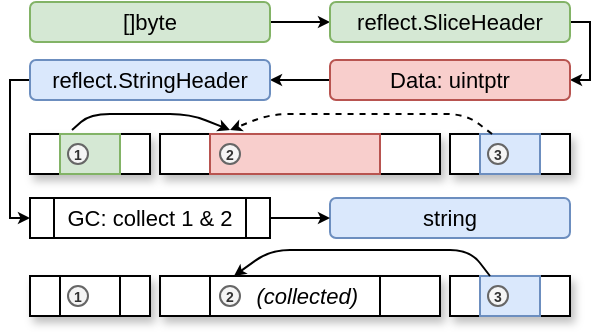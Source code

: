 <mxfile version="13.4.9" type="device"><diagram id="tb5KP4NGmX6y_B8UpuIi" name="Page-1"><mxGraphModel dx="723" dy="414" grid="1" gridSize="10" guides="1" tooltips="1" connect="1" arrows="1" fold="1" page="1" pageScale="1" pageWidth="1169" pageHeight="827" math="0" shadow="0"><root><mxCell id="0"/><mxCell id="1" parent="0"/><mxCell id="6dwACaImqM_ox17DxsKs-31" style="edgeStyle=orthogonalEdgeStyle;rounded=0;orthogonalLoop=1;jettySize=auto;html=1;exitX=1;exitY=0.5;exitDx=0;exitDy=0;entryX=0;entryY=0.5;entryDx=0;entryDy=0;strokeWidth=1;endSize=3;" parent="1" source="6dwACaImqM_ox17DxsKs-1" target="6dwACaImqM_ox17DxsKs-2" edge="1"><mxGeometry relative="1" as="geometry"/></mxCell><mxCell id="6dwACaImqM_ox17DxsKs-1" value="&lt;font style=&quot;font-size: 11px&quot;&gt;[]byte&lt;/font&gt;" style="rounded=1;whiteSpace=wrap;html=1;fillColor=#d5e8d4;strokeColor=#82b366;" parent="1" vertex="1"><mxGeometry x="520" y="120" width="120" height="20" as="geometry"/></mxCell><mxCell id="Y4a1BrDj3rYz30IW6q0Z-1" style="edgeStyle=orthogonalEdgeStyle;rounded=0;jumpSize=6;orthogonalLoop=1;jettySize=auto;html=1;exitX=1;exitY=0.5;exitDx=0;exitDy=0;entryX=1;entryY=0.5;entryDx=0;entryDy=0;endSize=3;strokeWidth=1;fontSize=11;" edge="1" parent="1" source="6dwACaImqM_ox17DxsKs-2" target="6dwACaImqM_ox17DxsKs-3"><mxGeometry relative="1" as="geometry"><Array as="points"><mxPoint x="800" y="130"/><mxPoint x="800" y="159"/></Array></mxGeometry></mxCell><mxCell id="6dwACaImqM_ox17DxsKs-2" value="&lt;font style=&quot;font-size: 11px&quot;&gt;reflect.SliceHeader&lt;/font&gt;" style="rounded=1;whiteSpace=wrap;html=1;fillColor=#d5e8d4;strokeColor=#82b366;" parent="1" vertex="1"><mxGeometry x="670" y="120" width="120" height="20" as="geometry"/></mxCell><mxCell id="6dwACaImqM_ox17DxsKs-36" style="edgeStyle=orthogonalEdgeStyle;rounded=0;orthogonalLoop=1;jettySize=auto;html=1;exitX=0;exitY=0.5;exitDx=0;exitDy=0;entryX=1;entryY=0.5;entryDx=0;entryDy=0;strokeWidth=1;endSize=3;" parent="1" source="6dwACaImqM_ox17DxsKs-3" target="6dwACaImqM_ox17DxsKs-4" edge="1"><mxGeometry relative="1" as="geometry"/></mxCell><mxCell id="6dwACaImqM_ox17DxsKs-3" value="Data: uintptr" style="rounded=1;whiteSpace=wrap;html=1;fillColor=#f8cecc;strokeColor=#b85450;fontSize=11;" parent="1" vertex="1"><mxGeometry x="670" y="149" width="120" height="20" as="geometry"/></mxCell><mxCell id="6dwACaImqM_ox17DxsKs-34" style="edgeStyle=orthogonalEdgeStyle;rounded=0;orthogonalLoop=1;jettySize=auto;html=1;exitX=0;exitY=0.5;exitDx=0;exitDy=0;entryX=0;entryY=0.5;entryDx=0;entryDy=0;strokeWidth=1;endSize=3;" parent="1" source="6dwACaImqM_ox17DxsKs-4" target="6dwACaImqM_ox17DxsKs-6" edge="1"><mxGeometry relative="1" as="geometry"><Array as="points"><mxPoint x="510" y="159"/><mxPoint x="510" y="228"/></Array></mxGeometry></mxCell><mxCell id="6dwACaImqM_ox17DxsKs-4" value="reflect.StringHeader" style="rounded=1;whiteSpace=wrap;html=1;fillColor=#dae8fc;strokeColor=#6c8ebf;fontSize=11;" parent="1" vertex="1"><mxGeometry x="520" y="149" width="120" height="20" as="geometry"/></mxCell><mxCell id="6dwACaImqM_ox17DxsKs-5" value="string" style="rounded=1;whiteSpace=wrap;html=1;fillColor=#dae8fc;strokeColor=#6c8ebf;fontSize=11;" parent="1" vertex="1"><mxGeometry x="670" y="218" width="120" height="20" as="geometry"/></mxCell><mxCell id="6dwACaImqM_ox17DxsKs-30" style="edgeStyle=orthogonalEdgeStyle;rounded=0;orthogonalLoop=1;jettySize=auto;html=1;exitX=1;exitY=0.5;exitDx=0;exitDy=0;entryX=0;entryY=0.5;entryDx=0;entryDy=0;strokeWidth=1;jumpSize=6;endSize=3;" parent="1" source="6dwACaImqM_ox17DxsKs-6" target="6dwACaImqM_ox17DxsKs-5" edge="1"><mxGeometry relative="1" as="geometry"/></mxCell><mxCell id="6dwACaImqM_ox17DxsKs-6" value="GC: collect 1 &amp;amp; 2" style="shape=process;whiteSpace=wrap;html=1;backgroundOutline=1;fontSize=11;" parent="1" vertex="1"><mxGeometry x="520" y="218" width="120" height="20" as="geometry"/></mxCell><mxCell id="6dwACaImqM_ox17DxsKs-7" value="" style="rounded=0;whiteSpace=wrap;html=1;strokeColor=#000000;comic=0;shadow=1;" parent="1" vertex="1"><mxGeometry x="585" y="186" width="140" height="20" as="geometry"/></mxCell><mxCell id="6dwACaImqM_ox17DxsKs-8" value="" style="rounded=0;whiteSpace=wrap;html=1;strokeColor=#b85450;fillColor=#f8cecc;" parent="1" vertex="1"><mxGeometry x="610" y="186" width="85" height="20" as="geometry"/></mxCell><mxCell id="6dwACaImqM_ox17DxsKs-9" value="" style="verticalLabelPosition=bottom;verticalAlign=top;html=1;shape=mxgraph.basic.rect;fillColor2=none;strokeWidth=1;size=20;indent=5;shadow=1;comic=0;" parent="1" vertex="1"><mxGeometry x="730" y="186" width="60" height="20" as="geometry"/></mxCell><mxCell id="6dwACaImqM_ox17DxsKs-10" value="" style="verticalLabelPosition=bottom;verticalAlign=top;html=1;shape=mxgraph.basic.rect;fillColor2=none;strokeWidth=1;size=20;indent=5;shadow=0;comic=0;fillColor=#dae8fc;strokeColor=#6c8ebf;" parent="1" vertex="1"><mxGeometry x="745" y="186" width="30" height="20" as="geometry"/></mxCell><mxCell id="6dwACaImqM_ox17DxsKs-11" value="" style="verticalLabelPosition=bottom;verticalAlign=top;html=1;shape=mxgraph.basic.rect;fillColor2=none;strokeWidth=1;size=20;indent=5;shadow=1;comic=0;" parent="1" vertex="1"><mxGeometry x="520" y="186" width="60" height="20" as="geometry"/></mxCell><mxCell id="6dwACaImqM_ox17DxsKs-12" value="" style="verticalLabelPosition=bottom;verticalAlign=top;html=1;shape=mxgraph.basic.rect;fillColor2=none;strokeWidth=1;size=20;indent=5;shadow=0;comic=0;fillColor=#d5e8d4;strokeColor=#82b366;" parent="1" vertex="1"><mxGeometry x="535" y="186" width="30" height="20" as="geometry"/></mxCell><mxCell id="6dwACaImqM_ox17DxsKs-13" value="" style="rounded=0;whiteSpace=wrap;html=1;strokeColor=#000000;comic=0;shadow=1;" parent="1" vertex="1"><mxGeometry x="585" y="257" width="140" height="20" as="geometry"/></mxCell><mxCell id="6dwACaImqM_ox17DxsKs-14" value="&lt;i style=&quot;font-size: 11px;&quot;&gt;&amp;nbsp; &amp;nbsp; (collected)&lt;/i&gt;" style="rounded=0;whiteSpace=wrap;html=1;fontSize=11;" parent="1" vertex="1"><mxGeometry x="610" y="257" width="85" height="20" as="geometry"/></mxCell><mxCell id="6dwACaImqM_ox17DxsKs-15" value="" style="verticalLabelPosition=bottom;verticalAlign=top;html=1;shape=mxgraph.basic.rect;fillColor2=none;strokeWidth=1;size=20;indent=5;shadow=1;comic=0;" parent="1" vertex="1"><mxGeometry x="730" y="257" width="60" height="20" as="geometry"/></mxCell><mxCell id="6dwACaImqM_ox17DxsKs-16" value="" style="verticalLabelPosition=bottom;verticalAlign=top;html=1;shape=mxgraph.basic.rect;fillColor2=none;strokeWidth=1;size=20;indent=5;shadow=0;comic=0;fillColor=#dae8fc;strokeColor=#6c8ebf;" parent="1" vertex="1"><mxGeometry x="745" y="257" width="30" height="20" as="geometry"/></mxCell><mxCell id="6dwACaImqM_ox17DxsKs-17" value="" style="verticalLabelPosition=bottom;verticalAlign=top;html=1;shape=mxgraph.basic.rect;fillColor2=none;strokeWidth=1;size=20;indent=5;shadow=1;comic=0;" parent="1" vertex="1"><mxGeometry x="520" y="257" width="60" height="20" as="geometry"/></mxCell><mxCell id="6dwACaImqM_ox17DxsKs-21" value="" style="verticalLabelPosition=bottom;verticalAlign=bottom;html=1;shape=mxgraph.basic.rect;fillColor2=none;strokeWidth=1;size=20;indent=5;shadow=0;comic=0;horizontal=1;" parent="1" vertex="1"><mxGeometry x="535" y="257" width="30" height="20" as="geometry"/></mxCell><mxCell id="6dwACaImqM_ox17DxsKs-26" value="" style="endArrow=classic;html=1;entryX=0.141;entryY=-0.05;entryDx=0;entryDy=0;entryPerimeter=0;endSize=3;" parent="1" edge="1"><mxGeometry width="50" height="50" relative="1" as="geometry"><mxPoint x="750" y="257" as="sourcePoint"/><mxPoint x="621.985" y="257" as="targetPoint"/><Array as="points"><mxPoint x="740" y="244"/><mxPoint x="640" y="244"/></Array></mxGeometry></mxCell><mxCell id="6dwACaImqM_ox17DxsKs-27" value="" style="endArrow=classic;html=1;exitX=0.267;exitY=0.05;exitDx=0;exitDy=0;exitPerimeter=0;entryX=0.141;entryY=-0.05;entryDx=0;entryDy=0;entryPerimeter=0;dashed=1;endSize=3;" parent="1" edge="1"><mxGeometry width="50" height="50" relative="1" as="geometry"><mxPoint x="751.03" y="186" as="sourcePoint"/><mxPoint x="620.005" y="184" as="targetPoint"/><Array as="points"><mxPoint x="738" y="176"/><mxPoint x="640" y="176"/></Array></mxGeometry></mxCell><mxCell id="6dwACaImqM_ox17DxsKs-28" value="" style="endArrow=classic;html=1;exitX=0.2;exitY=-0.1;exitDx=0;exitDy=0;exitPerimeter=0;endSize=3;" parent="1" source="6dwACaImqM_ox17DxsKs-12" edge="1"><mxGeometry width="50" height="50" relative="1" as="geometry"><mxPoint x="470" y="256" as="sourcePoint"/><mxPoint x="620" y="184" as="targetPoint"/><Array as="points"><mxPoint x="550" y="176"/><mxPoint x="600" y="176"/></Array></mxGeometry></mxCell><mxCell id="6dwACaImqM_ox17DxsKs-37" value="&lt;font style=&quot;font-size: 7px&quot;&gt;&lt;b&gt;1&lt;/b&gt;&lt;/font&gt;" style="ellipse;whiteSpace=wrap;html=1;shadow=0;comic=0;strokeColor=#666666;fillColor=#f5f5f5;fontColor=#333333;verticalAlign=bottom;spacing=-1;" parent="1" vertex="1"><mxGeometry x="539" y="191" width="10" height="10" as="geometry"/></mxCell><mxCell id="6dwACaImqM_ox17DxsKs-39" value="&lt;font style=&quot;font-size: 7px&quot;&gt;&lt;b&gt;2&lt;/b&gt;&lt;/font&gt;" style="ellipse;whiteSpace=wrap;html=1;shadow=0;comic=0;strokeColor=#666666;fillColor=#f5f5f5;fontColor=#333333;verticalAlign=bottom;spacing=-1;" parent="1" vertex="1"><mxGeometry x="615" y="191" width="10" height="10" as="geometry"/></mxCell><mxCell id="6dwACaImqM_ox17DxsKs-40" value="&lt;font style=&quot;font-size: 7px&quot;&gt;&lt;b&gt;3&lt;/b&gt;&lt;/font&gt;" style="ellipse;whiteSpace=wrap;html=1;shadow=0;comic=0;strokeColor=#666666;fillColor=#f5f5f5;fontColor=#333333;verticalAlign=bottom;spacing=-1;" parent="1" vertex="1"><mxGeometry x="749" y="191" width="10" height="10" as="geometry"/></mxCell><mxCell id="6dwACaImqM_ox17DxsKs-42" value="&lt;font style=&quot;font-size: 7px&quot;&gt;&lt;b&gt;1&lt;/b&gt;&lt;/font&gt;" style="ellipse;whiteSpace=wrap;html=1;shadow=0;comic=0;strokeColor=#666666;fillColor=#f5f5f5;fontColor=#333333;verticalAlign=bottom;spacing=-1;" parent="1" vertex="1"><mxGeometry x="539" y="262" width="10" height="10" as="geometry"/></mxCell><mxCell id="6dwACaImqM_ox17DxsKs-43" value="&lt;font style=&quot;font-size: 7px&quot;&gt;&lt;b&gt;2&lt;/b&gt;&lt;/font&gt;" style="ellipse;whiteSpace=wrap;html=1;shadow=0;comic=0;strokeColor=#666666;fillColor=#f5f5f5;fontColor=#333333;verticalAlign=bottom;spacing=-1;" parent="1" vertex="1"><mxGeometry x="615" y="262" width="10" height="10" as="geometry"/></mxCell><mxCell id="6dwACaImqM_ox17DxsKs-44" value="&lt;font style=&quot;font-size: 7px&quot;&gt;&lt;b&gt;3&lt;/b&gt;&lt;/font&gt;" style="ellipse;whiteSpace=wrap;html=1;shadow=0;comic=0;strokeColor=#666666;fillColor=#f5f5f5;fontColor=#333333;verticalAlign=bottom;spacing=-1;" parent="1" vertex="1"><mxGeometry x="749" y="262" width="10" height="10" as="geometry"/></mxCell></root></mxGraphModel></diagram></mxfile>
